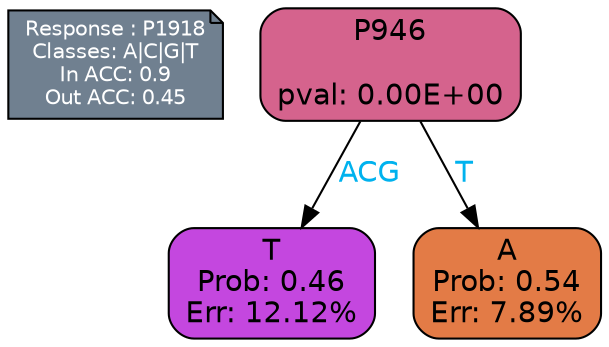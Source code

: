 digraph Tree {
node [shape=box, style="filled, rounded", color="black", fontname=helvetica] ;
graph [ranksep=equally, splines=polylines, bgcolor=transparent, dpi=600] ;
edge [fontname=helvetica] ;
LEGEND [label="Response : P1918
Classes: A|C|G|T
In ACC: 0.9
Out ACC: 0.45
",shape=note,align=left,style=filled,fillcolor="slategray",fontcolor="white",fontsize=10];1 [label="P946

pval: 0.00E+00", fillcolor="#d5638d"] ;
2 [label="T
Prob: 0.46
Err: 12.12%", fillcolor="#c447df"] ;
3 [label="A
Prob: 0.54
Err: 7.89%", fillcolor="#e37b46"] ;
1 -> 2 [label="ACG",fontcolor=deepskyblue2] ;
1 -> 3 [label="T",fontcolor=deepskyblue2] ;
{rank = same; 2;3;}{rank = same; LEGEND;1;}}